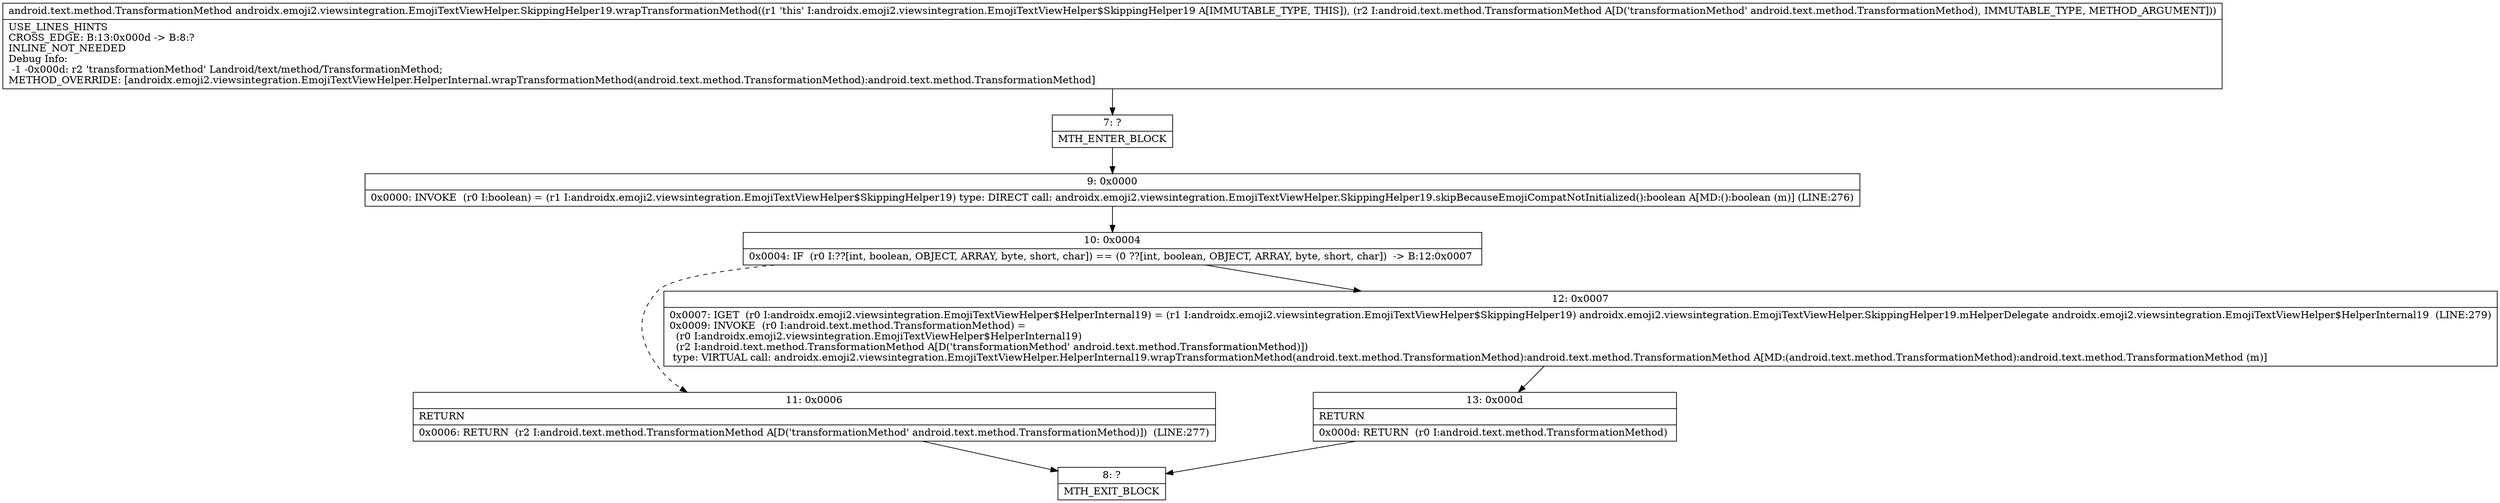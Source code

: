 digraph "CFG forandroidx.emoji2.viewsintegration.EmojiTextViewHelper.SkippingHelper19.wrapTransformationMethod(Landroid\/text\/method\/TransformationMethod;)Landroid\/text\/method\/TransformationMethod;" {
Node_7 [shape=record,label="{7\:\ ?|MTH_ENTER_BLOCK\l}"];
Node_9 [shape=record,label="{9\:\ 0x0000|0x0000: INVOKE  (r0 I:boolean) = (r1 I:androidx.emoji2.viewsintegration.EmojiTextViewHelper$SkippingHelper19) type: DIRECT call: androidx.emoji2.viewsintegration.EmojiTextViewHelper.SkippingHelper19.skipBecauseEmojiCompatNotInitialized():boolean A[MD:():boolean (m)] (LINE:276)\l}"];
Node_10 [shape=record,label="{10\:\ 0x0004|0x0004: IF  (r0 I:??[int, boolean, OBJECT, ARRAY, byte, short, char]) == (0 ??[int, boolean, OBJECT, ARRAY, byte, short, char])  \-\> B:12:0x0007 \l}"];
Node_11 [shape=record,label="{11\:\ 0x0006|RETURN\l|0x0006: RETURN  (r2 I:android.text.method.TransformationMethod A[D('transformationMethod' android.text.method.TransformationMethod)])  (LINE:277)\l}"];
Node_8 [shape=record,label="{8\:\ ?|MTH_EXIT_BLOCK\l}"];
Node_12 [shape=record,label="{12\:\ 0x0007|0x0007: IGET  (r0 I:androidx.emoji2.viewsintegration.EmojiTextViewHelper$HelperInternal19) = (r1 I:androidx.emoji2.viewsintegration.EmojiTextViewHelper$SkippingHelper19) androidx.emoji2.viewsintegration.EmojiTextViewHelper.SkippingHelper19.mHelperDelegate androidx.emoji2.viewsintegration.EmojiTextViewHelper$HelperInternal19  (LINE:279)\l0x0009: INVOKE  (r0 I:android.text.method.TransformationMethod) = \l  (r0 I:androidx.emoji2.viewsintegration.EmojiTextViewHelper$HelperInternal19)\l  (r2 I:android.text.method.TransformationMethod A[D('transformationMethod' android.text.method.TransformationMethod)])\l type: VIRTUAL call: androidx.emoji2.viewsintegration.EmojiTextViewHelper.HelperInternal19.wrapTransformationMethod(android.text.method.TransformationMethod):android.text.method.TransformationMethod A[MD:(android.text.method.TransformationMethod):android.text.method.TransformationMethod (m)]\l}"];
Node_13 [shape=record,label="{13\:\ 0x000d|RETURN\l|0x000d: RETURN  (r0 I:android.text.method.TransformationMethod) \l}"];
MethodNode[shape=record,label="{android.text.method.TransformationMethod androidx.emoji2.viewsintegration.EmojiTextViewHelper.SkippingHelper19.wrapTransformationMethod((r1 'this' I:androidx.emoji2.viewsintegration.EmojiTextViewHelper$SkippingHelper19 A[IMMUTABLE_TYPE, THIS]), (r2 I:android.text.method.TransformationMethod A[D('transformationMethod' android.text.method.TransformationMethod), IMMUTABLE_TYPE, METHOD_ARGUMENT]))  | USE_LINES_HINTS\lCROSS_EDGE: B:13:0x000d \-\> B:8:?\lINLINE_NOT_NEEDED\lDebug Info:\l  \-1 \-0x000d: r2 'transformationMethod' Landroid\/text\/method\/TransformationMethod;\lMETHOD_OVERRIDE: [androidx.emoji2.viewsintegration.EmojiTextViewHelper.HelperInternal.wrapTransformationMethod(android.text.method.TransformationMethod):android.text.method.TransformationMethod]\l}"];
MethodNode -> Node_7;Node_7 -> Node_9;
Node_9 -> Node_10;
Node_10 -> Node_11[style=dashed];
Node_10 -> Node_12;
Node_11 -> Node_8;
Node_12 -> Node_13;
Node_13 -> Node_8;
}

